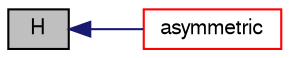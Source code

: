 digraph "H"
{
  bgcolor="transparent";
  edge [fontname="FreeSans",fontsize="10",labelfontname="FreeSans",labelfontsize="10"];
  node [fontname="FreeSans",fontsize="10",shape=record];
  rankdir="LR";
  Node1215 [label="H",height=0.2,width=0.4,color="black", fillcolor="grey75", style="filled", fontcolor="black"];
  Node1215 -> Node1216 [dir="back",color="midnightblue",fontsize="10",style="solid",fontname="FreeSans"];
  Node1216 [label="asymmetric",height=0.2,width=0.4,color="red",URL="$a26790.html#aff45003a4c4226b1f6f4e5e24d382e03"];
}
